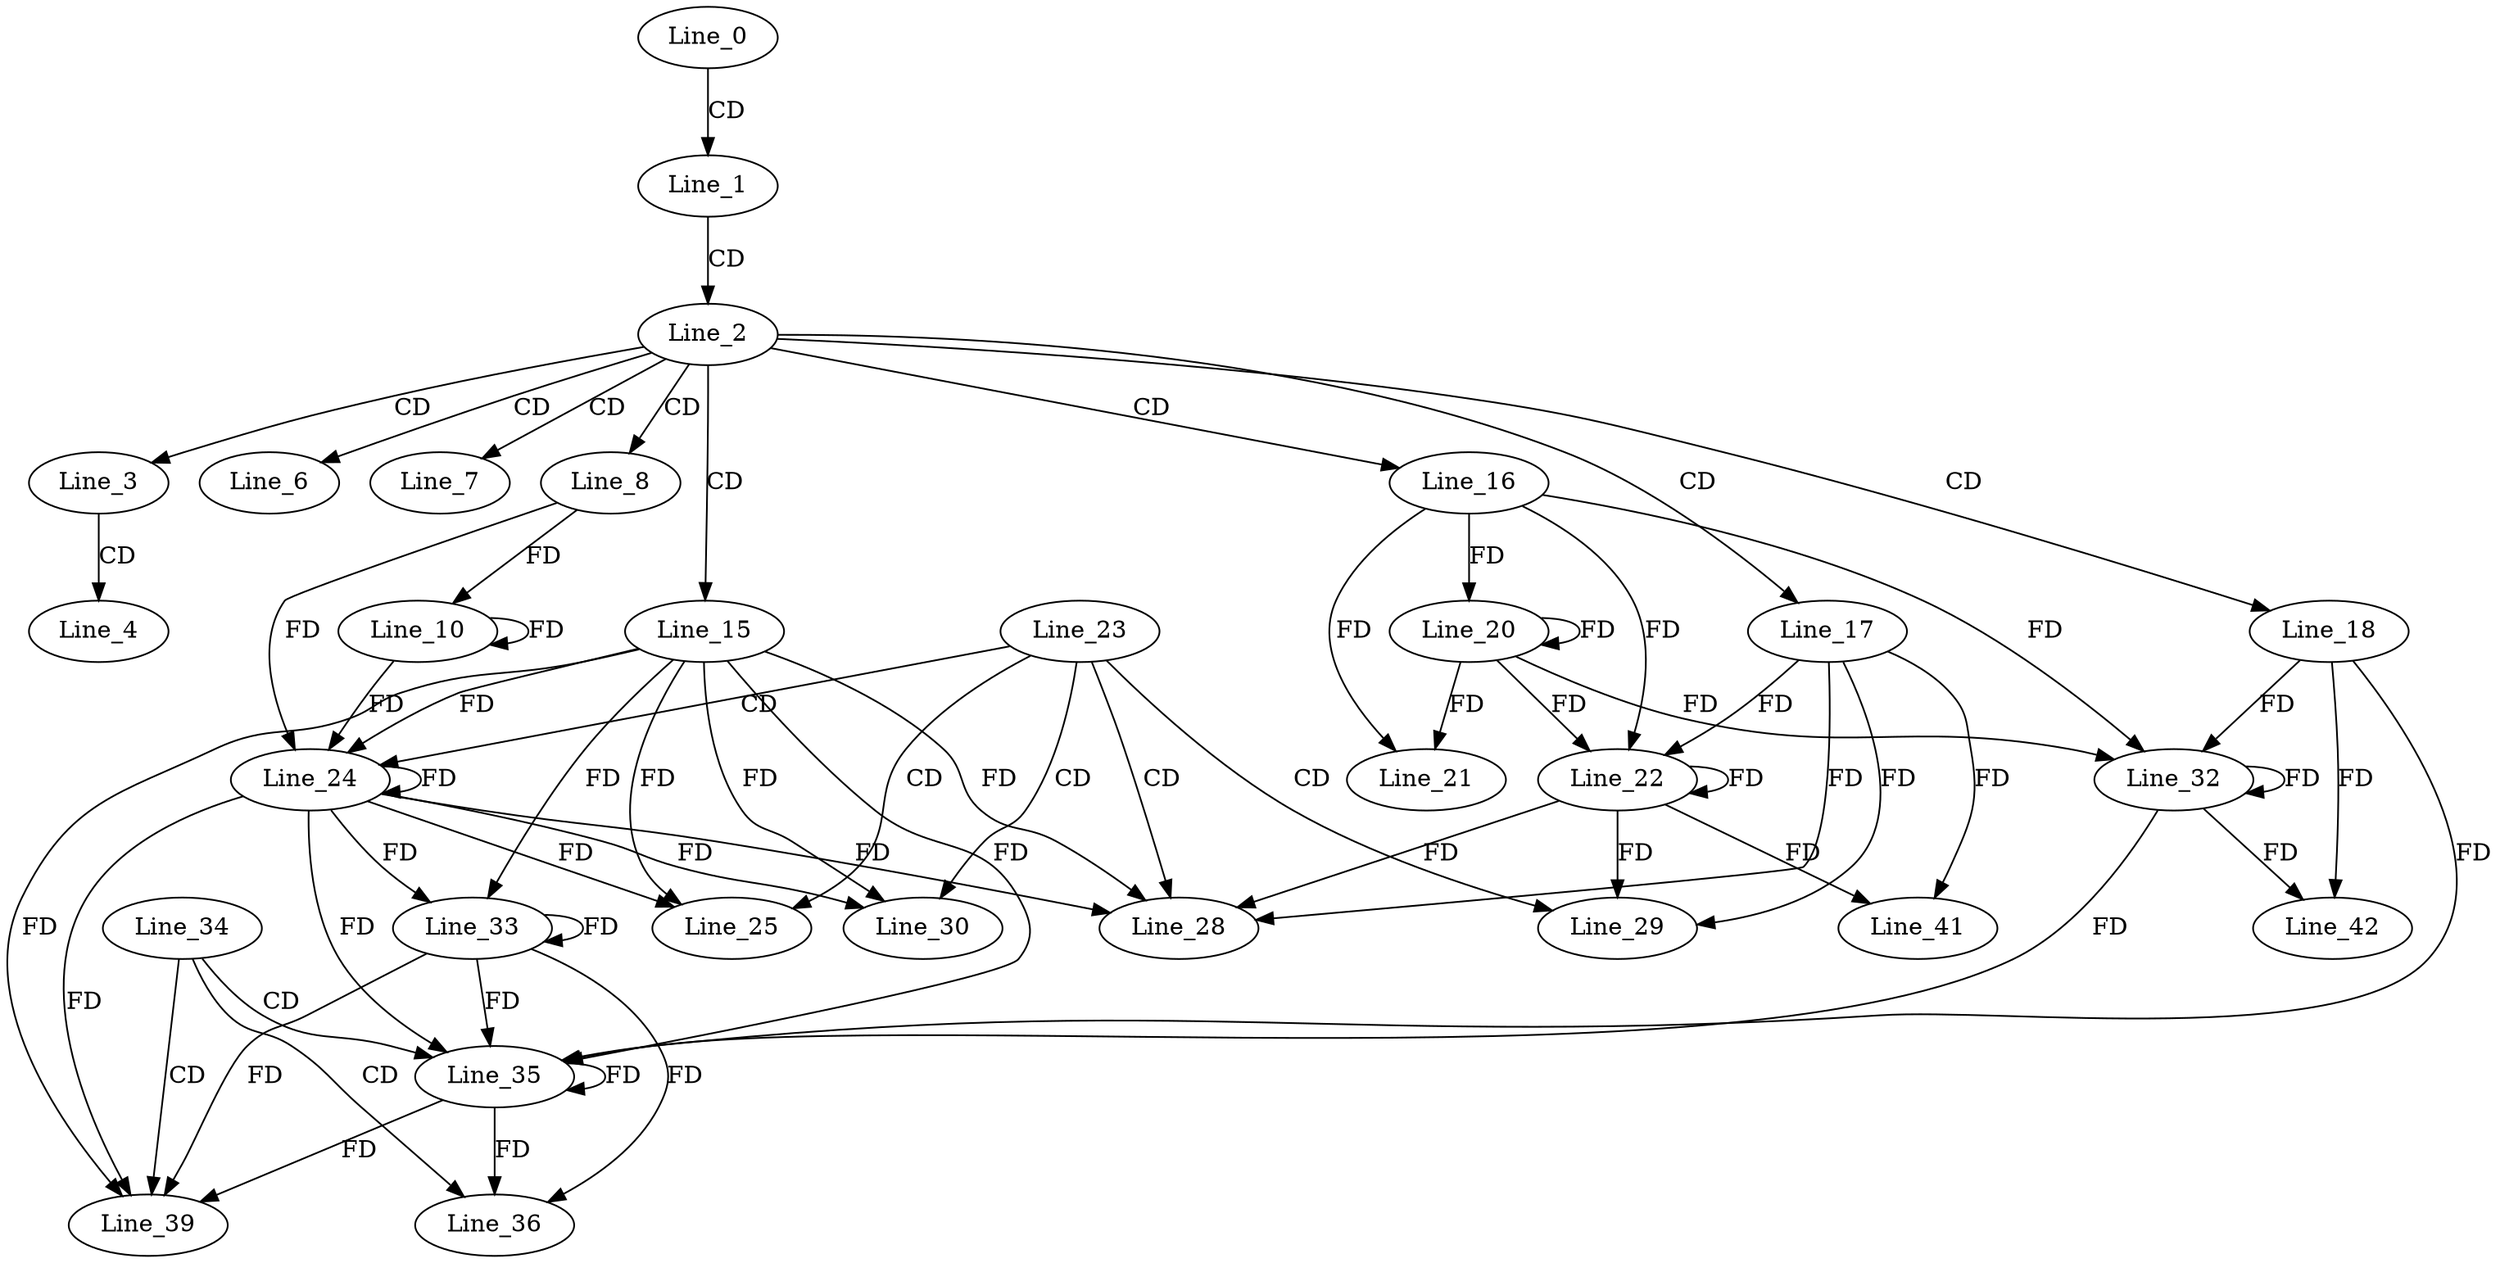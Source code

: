 digraph G {
  Line_0;
  Line_1;
  Line_2;
  Line_3;
  Line_4;
  Line_6;
  Line_7;
  Line_8;
  Line_10;
  Line_15;
  Line_16;
  Line_17;
  Line_18;
  Line_20;
  Line_21;
  Line_22;
  Line_22;
  Line_23;
  Line_24;
  Line_24;
  Line_25;
  Line_28;
  Line_29;
  Line_30;
  Line_32;
  Line_32;
  Line_33;
  Line_34;
  Line_35;
  Line_35;
  Line_36;
  Line_39;
  Line_41;
  Line_42;
  Line_0 -> Line_1 [ label="CD" ];
  Line_1 -> Line_2 [ label="CD" ];
  Line_2 -> Line_3 [ label="CD" ];
  Line_3 -> Line_4 [ label="CD" ];
  Line_2 -> Line_6 [ label="CD" ];
  Line_2 -> Line_7 [ label="CD" ];
  Line_2 -> Line_8 [ label="CD" ];
  Line_8 -> Line_10 [ label="FD" ];
  Line_10 -> Line_10 [ label="FD" ];
  Line_2 -> Line_15 [ label="CD" ];
  Line_2 -> Line_16 [ label="CD" ];
  Line_2 -> Line_17 [ label="CD" ];
  Line_2 -> Line_18 [ label="CD" ];
  Line_16 -> Line_20 [ label="FD" ];
  Line_20 -> Line_20 [ label="FD" ];
  Line_16 -> Line_21 [ label="FD" ];
  Line_20 -> Line_21 [ label="FD" ];
  Line_17 -> Line_22 [ label="FD" ];
  Line_22 -> Line_22 [ label="FD" ];
  Line_16 -> Line_22 [ label="FD" ];
  Line_20 -> Line_22 [ label="FD" ];
  Line_23 -> Line_24 [ label="CD" ];
  Line_24 -> Line_24 [ label="FD" ];
  Line_15 -> Line_24 [ label="FD" ];
  Line_8 -> Line_24 [ label="FD" ];
  Line_10 -> Line_24 [ label="FD" ];
  Line_23 -> Line_25 [ label="CD" ];
  Line_24 -> Line_25 [ label="FD" ];
  Line_15 -> Line_25 [ label="FD" ];
  Line_23 -> Line_28 [ label="CD" ];
  Line_17 -> Line_28 [ label="FD" ];
  Line_22 -> Line_28 [ label="FD" ];
  Line_24 -> Line_28 [ label="FD" ];
  Line_15 -> Line_28 [ label="FD" ];
  Line_23 -> Line_29 [ label="CD" ];
  Line_17 -> Line_29 [ label="FD" ];
  Line_22 -> Line_29 [ label="FD" ];
  Line_23 -> Line_30 [ label="CD" ];
  Line_24 -> Line_30 [ label="FD" ];
  Line_15 -> Line_30 [ label="FD" ];
  Line_18 -> Line_32 [ label="FD" ];
  Line_32 -> Line_32 [ label="FD" ];
  Line_16 -> Line_32 [ label="FD" ];
  Line_20 -> Line_32 [ label="FD" ];
  Line_24 -> Line_33 [ label="FD" ];
  Line_15 -> Line_33 [ label="FD" ];
  Line_33 -> Line_33 [ label="FD" ];
  Line_34 -> Line_35 [ label="CD" ];
  Line_35 -> Line_35 [ label="FD" ];
  Line_24 -> Line_35 [ label="FD" ];
  Line_15 -> Line_35 [ label="FD" ];
  Line_33 -> Line_35 [ label="FD" ];
  Line_18 -> Line_35 [ label="FD" ];
  Line_32 -> Line_35 [ label="FD" ];
  Line_34 -> Line_36 [ label="CD" ];
  Line_35 -> Line_36 [ label="FD" ];
  Line_33 -> Line_36 [ label="FD" ];
  Line_34 -> Line_39 [ label="CD" ];
  Line_35 -> Line_39 [ label="FD" ];
  Line_24 -> Line_39 [ label="FD" ];
  Line_15 -> Line_39 [ label="FD" ];
  Line_33 -> Line_39 [ label="FD" ];
  Line_17 -> Line_41 [ label="FD" ];
  Line_22 -> Line_41 [ label="FD" ];
  Line_18 -> Line_42 [ label="FD" ];
  Line_32 -> Line_42 [ label="FD" ];
}
